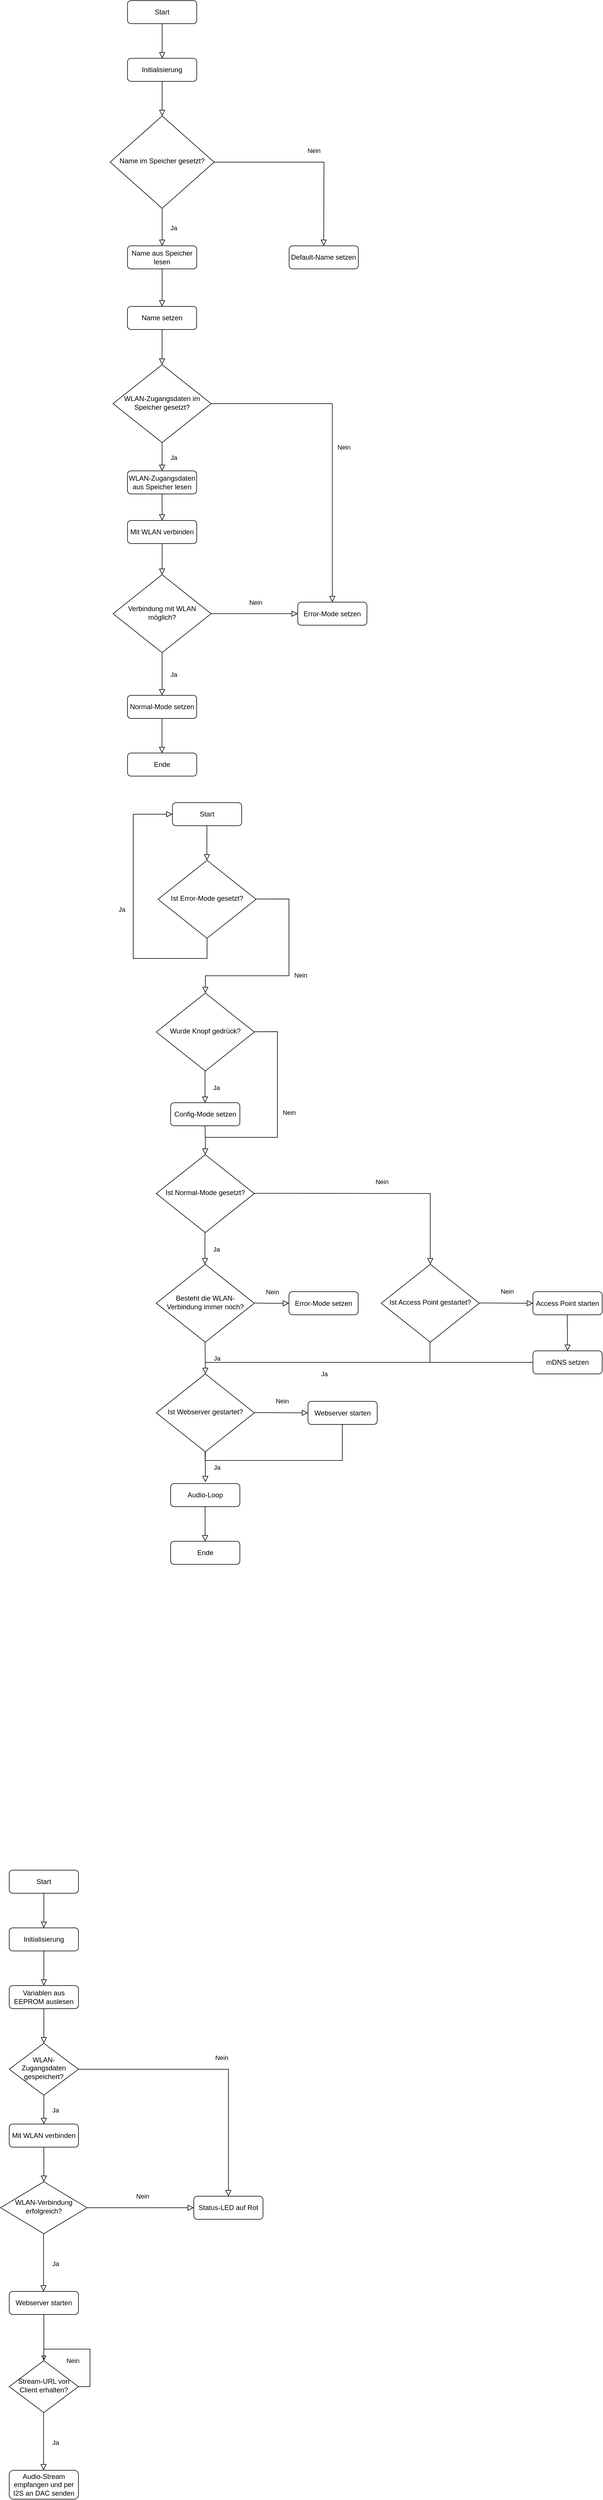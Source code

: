 <mxfile version="22.0.3" type="device">
  <diagram id="C5RBs43oDa-KdzZeNtuy" name="Page-1">
    <mxGraphModel dx="2333" dy="3718" grid="1" gridSize="10" guides="1" tooltips="1" connect="1" arrows="1" fold="1" page="1" pageScale="1" pageWidth="827" pageHeight="1169" math="0" shadow="0">
      <root>
        <mxCell id="WIyWlLk6GJQsqaUBKTNV-0" />
        <mxCell id="WIyWlLk6GJQsqaUBKTNV-1" parent="WIyWlLk6GJQsqaUBKTNV-0" />
        <mxCell id="WIyWlLk6GJQsqaUBKTNV-2" value="" style="rounded=0;html=1;jettySize=auto;orthogonalLoop=1;fontSize=11;endArrow=block;endFill=0;endSize=8;strokeWidth=1;shadow=0;labelBackgroundColor=none;edgeStyle=orthogonalEdgeStyle;entryX=0.5;entryY=0;entryDx=0;entryDy=0;" parent="WIyWlLk6GJQsqaUBKTNV-1" source="WIyWlLk6GJQsqaUBKTNV-3" target="NoUdIXCvbO5CBjFVfiQf-2" edge="1">
          <mxGeometry relative="1" as="geometry">
            <mxPoint x="125" y="1810" as="targetPoint" />
          </mxGeometry>
        </mxCell>
        <mxCell id="WIyWlLk6GJQsqaUBKTNV-3" value="Initialisierung" style="rounded=1;whiteSpace=wrap;html=1;fontSize=12;glass=0;strokeWidth=1;shadow=0;" parent="WIyWlLk6GJQsqaUBKTNV-1" vertex="1">
          <mxGeometry x="65" y="1680" width="120" height="40" as="geometry" />
        </mxCell>
        <mxCell id="WIyWlLk6GJQsqaUBKTNV-5" value="Nein" style="edgeStyle=orthogonalEdgeStyle;rounded=0;html=1;jettySize=auto;orthogonalLoop=1;fontSize=11;endArrow=block;endFill=0;endSize=8;strokeWidth=1;shadow=0;labelBackgroundColor=none;entryX=0.5;entryY=0;entryDx=0;entryDy=0;" parent="WIyWlLk6GJQsqaUBKTNV-1" source="WIyWlLk6GJQsqaUBKTNV-6" target="NoUdIXCvbO5CBjFVfiQf-26" edge="1">
          <mxGeometry x="0.032" y="20" relative="1" as="geometry">
            <mxPoint as="offset" />
            <mxPoint x="435.067" y="2070" as="targetPoint" />
          </mxGeometry>
        </mxCell>
        <mxCell id="WIyWlLk6GJQsqaUBKTNV-6" value="WLAN- Zugangsdaten gespeichert?" style="rhombus;whiteSpace=wrap;html=1;shadow=0;fontFamily=Helvetica;fontSize=12;align=center;strokeWidth=1;spacing=6;spacingTop=-4;" parent="WIyWlLk6GJQsqaUBKTNV-1" vertex="1">
          <mxGeometry x="65" y="1880" width="120" height="90" as="geometry" />
        </mxCell>
        <mxCell id="NoUdIXCvbO5CBjFVfiQf-2" value="Variablen aus EEPROM auslesen" style="rounded=1;whiteSpace=wrap;html=1;fontSize=12;glass=0;strokeWidth=1;shadow=0;" parent="WIyWlLk6GJQsqaUBKTNV-1" vertex="1">
          <mxGeometry x="65" y="1780" width="120" height="40" as="geometry" />
        </mxCell>
        <mxCell id="NoUdIXCvbO5CBjFVfiQf-8" value="" style="rounded=0;html=1;jettySize=auto;orthogonalLoop=1;fontSize=11;endArrow=block;endFill=0;endSize=8;strokeWidth=1;shadow=0;labelBackgroundColor=none;edgeStyle=orthogonalEdgeStyle;entryX=0.5;entryY=0;entryDx=0;entryDy=0;" parent="WIyWlLk6GJQsqaUBKTNV-1" edge="1">
          <mxGeometry relative="1" as="geometry">
            <mxPoint x="125" y="1820" as="sourcePoint" />
            <mxPoint x="125" y="1880" as="targetPoint" />
          </mxGeometry>
        </mxCell>
        <mxCell id="NoUdIXCvbO5CBjFVfiQf-14" value="Mit WLAN verbinden" style="rounded=1;whiteSpace=wrap;html=1;fontSize=12;glass=0;strokeWidth=1;shadow=0;" parent="WIyWlLk6GJQsqaUBKTNV-1" vertex="1">
          <mxGeometry x="65" y="2020" width="120" height="40" as="geometry" />
        </mxCell>
        <mxCell id="NoUdIXCvbO5CBjFVfiQf-16" value="Ja" style="edgeStyle=orthogonalEdgeStyle;rounded=0;html=1;jettySize=auto;orthogonalLoop=1;fontSize=11;endArrow=block;endFill=0;endSize=8;strokeWidth=1;shadow=0;labelBackgroundColor=none;exitX=0.5;exitY=1;exitDx=0;exitDy=0;entryX=0.5;entryY=0;entryDx=0;entryDy=0;" parent="WIyWlLk6GJQsqaUBKTNV-1" source="WIyWlLk6GJQsqaUBKTNV-6" target="NoUdIXCvbO5CBjFVfiQf-14" edge="1">
          <mxGeometry x="0.032" y="20" relative="1" as="geometry">
            <mxPoint as="offset" />
            <mxPoint x="115" y="2000" as="sourcePoint" />
            <mxPoint x="215" y="2145" as="targetPoint" />
          </mxGeometry>
        </mxCell>
        <mxCell id="NoUdIXCvbO5CBjFVfiQf-26" value="Status-LED auf Rot" style="rounded=1;whiteSpace=wrap;html=1;fontSize=12;glass=0;strokeWidth=1;shadow=0;" parent="WIyWlLk6GJQsqaUBKTNV-1" vertex="1">
          <mxGeometry x="385" y="2145" width="120" height="40" as="geometry" />
        </mxCell>
        <mxCell id="NoUdIXCvbO5CBjFVfiQf-29" value="" style="rounded=0;html=1;jettySize=auto;orthogonalLoop=1;fontSize=11;endArrow=block;endFill=0;endSize=8;strokeWidth=1;shadow=0;labelBackgroundColor=none;edgeStyle=orthogonalEdgeStyle;entryX=0.5;entryY=0;entryDx=0;entryDy=0;" parent="WIyWlLk6GJQsqaUBKTNV-1" edge="1">
          <mxGeometry relative="1" as="geometry">
            <mxPoint x="125" y="2060" as="sourcePoint" />
            <mxPoint x="125" y="2120" as="targetPoint" />
          </mxGeometry>
        </mxCell>
        <mxCell id="NoUdIXCvbO5CBjFVfiQf-40" value="Nein" style="edgeStyle=orthogonalEdgeStyle;rounded=0;html=1;jettySize=auto;orthogonalLoop=1;fontSize=11;endArrow=block;endFill=0;endSize=8;strokeWidth=1;shadow=0;labelBackgroundColor=none;entryX=0;entryY=0.5;entryDx=0;entryDy=0;" parent="WIyWlLk6GJQsqaUBKTNV-1" source="NoUdIXCvbO5CBjFVfiQf-41" target="NoUdIXCvbO5CBjFVfiQf-26" edge="1">
          <mxGeometry x="0.032" y="20" relative="1" as="geometry">
            <mxPoint as="offset" />
            <mxPoint x="285" y="2310" as="targetPoint" />
          </mxGeometry>
        </mxCell>
        <mxCell id="NoUdIXCvbO5CBjFVfiQf-41" value="WLAN-Verbindung erfolgreich?" style="rhombus;whiteSpace=wrap;html=1;shadow=0;fontFamily=Helvetica;fontSize=12;align=center;strokeWidth=1;spacing=6;spacingTop=-4;" parent="WIyWlLk6GJQsqaUBKTNV-1" vertex="1">
          <mxGeometry x="50" y="2120" width="150" height="90" as="geometry" />
        </mxCell>
        <mxCell id="f2kTeQApSR_eKl2B75hl-4" style="edgeStyle=orthogonalEdgeStyle;rounded=0;hachureGap=4;orthogonalLoop=1;jettySize=auto;html=1;entryX=0.5;entryY=0;entryDx=0;entryDy=0;fontFamily=Architects Daughter;fontSource=https%3A%2F%2Ffonts.googleapis.com%2Fcss%3Ffamily%3DArchitects%2BDaughter;fontSize=16;endArrow=block;endFill=0;" parent="WIyWlLk6GJQsqaUBKTNV-1" source="NoUdIXCvbO5CBjFVfiQf-45" edge="1">
          <mxGeometry relative="1" as="geometry">
            <mxPoint x="125" y="2430" as="targetPoint" />
          </mxGeometry>
        </mxCell>
        <mxCell id="NoUdIXCvbO5CBjFVfiQf-45" value="Webserver starten" style="rounded=1;whiteSpace=wrap;html=1;fontSize=12;glass=0;strokeWidth=1;shadow=0;" parent="WIyWlLk6GJQsqaUBKTNV-1" vertex="1">
          <mxGeometry x="65" y="2310" width="120" height="40" as="geometry" />
        </mxCell>
        <mxCell id="NoUdIXCvbO5CBjFVfiQf-47" value="Ja" style="edgeStyle=orthogonalEdgeStyle;rounded=0;html=1;jettySize=auto;orthogonalLoop=1;fontSize=11;endArrow=block;endFill=0;endSize=8;strokeWidth=1;shadow=0;labelBackgroundColor=none;exitX=0.5;exitY=1;exitDx=0;exitDy=0;entryX=0.5;entryY=0;entryDx=0;entryDy=0;" parent="WIyWlLk6GJQsqaUBKTNV-1" edge="1">
          <mxGeometry x="0.032" y="20" relative="1" as="geometry">
            <mxPoint as="offset" />
            <mxPoint x="124.5" y="2210" as="sourcePoint" />
            <mxPoint x="124.5" y="2310" as="targetPoint" />
          </mxGeometry>
        </mxCell>
        <mxCell id="f2kTeQApSR_eKl2B75hl-6" value="Stream-URL von Client erhalten?" style="rhombus;whiteSpace=wrap;html=1;shadow=0;fontFamily=Helvetica;fontSize=12;align=center;strokeWidth=1;spacing=6;spacingTop=-4;" parent="WIyWlLk6GJQsqaUBKTNV-1" vertex="1">
          <mxGeometry x="65" y="2430" width="120" height="90" as="geometry" />
        </mxCell>
        <mxCell id="f2kTeQApSR_eKl2B75hl-8" value="Nein" style="edgeStyle=orthogonalEdgeStyle;rounded=0;html=1;jettySize=auto;orthogonalLoop=1;fontSize=11;endArrow=none;endFill=0;endSize=8;strokeWidth=1;shadow=0;labelBackgroundColor=none;entryX=0.5;entryY=0;entryDx=0;entryDy=0;" parent="WIyWlLk6GJQsqaUBKTNV-1" target="f2kTeQApSR_eKl2B75hl-6" edge="1">
          <mxGeometry x="0.243" y="20" relative="1" as="geometry">
            <mxPoint as="offset" />
            <mxPoint x="405" y="2450" as="targetPoint" />
            <mxPoint x="185" y="2475" as="sourcePoint" />
            <Array as="points">
              <mxPoint x="205" y="2475" />
              <mxPoint x="205" y="2410" />
              <mxPoint x="125" y="2410" />
            </Array>
          </mxGeometry>
        </mxCell>
        <mxCell id="f2kTeQApSR_eKl2B75hl-10" value="Audio-Stream empfangen und per I2S an DAC senden" style="rounded=1;whiteSpace=wrap;html=1;fontSize=12;glass=0;strokeWidth=1;shadow=0;" parent="WIyWlLk6GJQsqaUBKTNV-1" vertex="1">
          <mxGeometry x="65" y="2620" width="120" height="50" as="geometry" />
        </mxCell>
        <mxCell id="f2kTeQApSR_eKl2B75hl-11" value="Ja" style="edgeStyle=orthogonalEdgeStyle;rounded=0;html=1;jettySize=auto;orthogonalLoop=1;fontSize=11;endArrow=block;endFill=0;endSize=8;strokeWidth=1;shadow=0;labelBackgroundColor=none;exitX=0.5;exitY=1;exitDx=0;exitDy=0;entryX=0.5;entryY=0;entryDx=0;entryDy=0;" parent="WIyWlLk6GJQsqaUBKTNV-1" edge="1">
          <mxGeometry x="0.032" y="20" relative="1" as="geometry">
            <mxPoint as="offset" />
            <mxPoint x="124.5" y="2520" as="sourcePoint" />
            <mxPoint x="124.5" y="2620" as="targetPoint" />
          </mxGeometry>
        </mxCell>
        <mxCell id="qmAoVKqce5lMV85SD938-1" value="Start" style="rounded=1;whiteSpace=wrap;html=1;fontSize=12;glass=0;strokeWidth=1;shadow=0;" vertex="1" parent="WIyWlLk6GJQsqaUBKTNV-1">
          <mxGeometry x="65" y="1580" width="120" height="40" as="geometry" />
        </mxCell>
        <mxCell id="qmAoVKqce5lMV85SD938-2" value="" style="rounded=0;html=1;jettySize=auto;orthogonalLoop=1;fontSize=11;endArrow=block;endFill=0;endSize=8;strokeWidth=1;shadow=0;labelBackgroundColor=none;edgeStyle=orthogonalEdgeStyle;entryX=0.5;entryY=0;entryDx=0;entryDy=0;exitX=0.5;exitY=1;exitDx=0;exitDy=0;" edge="1" parent="WIyWlLk6GJQsqaUBKTNV-1" source="qmAoVKqce5lMV85SD938-1" target="WIyWlLk6GJQsqaUBKTNV-3">
          <mxGeometry relative="1" as="geometry">
            <mxPoint x="135" y="1790" as="targetPoint" />
            <mxPoint x="135" y="1730" as="sourcePoint" />
          </mxGeometry>
        </mxCell>
        <mxCell id="qmAoVKqce5lMV85SD938-8" value="Nein" style="edgeStyle=orthogonalEdgeStyle;rounded=0;html=1;jettySize=auto;orthogonalLoop=1;fontSize=11;endArrow=block;endFill=0;endSize=8;strokeWidth=1;shadow=0;labelBackgroundColor=none;entryX=0.5;entryY=0;entryDx=0;entryDy=0;" edge="1" parent="WIyWlLk6GJQsqaUBKTNV-1" source="qmAoVKqce5lMV85SD938-9" target="qmAoVKqce5lMV85SD938-12">
          <mxGeometry x="0.031" y="20" relative="1" as="geometry">
            <mxPoint as="offset" />
            <mxPoint x="634.99" y="-719" as="targetPoint" />
          </mxGeometry>
        </mxCell>
        <mxCell id="qmAoVKqce5lMV85SD938-9" value="WLAN-Zugangsdaten im Speicher gesetzt?" style="rhombus;whiteSpace=wrap;html=1;shadow=0;fontFamily=Helvetica;fontSize=12;align=center;strokeWidth=1;spacing=6;spacingTop=-4;" vertex="1" parent="WIyWlLk6GJQsqaUBKTNV-1">
          <mxGeometry x="244.99" y="-1029" width="170" height="135" as="geometry" />
        </mxCell>
        <mxCell id="qmAoVKqce5lMV85SD938-10" value="Ja" style="edgeStyle=orthogonalEdgeStyle;rounded=0;html=1;jettySize=auto;orthogonalLoop=1;fontSize=11;endArrow=block;endFill=0;endSize=8;strokeWidth=1;shadow=0;labelBackgroundColor=none;exitX=0.5;exitY=1;exitDx=0;exitDy=0;entryX=0.5;entryY=0;entryDx=0;entryDy=0;" edge="1" parent="WIyWlLk6GJQsqaUBKTNV-1" source="qmAoVKqce5lMV85SD938-9" target="qmAoVKqce5lMV85SD938-11">
          <mxGeometry x="0.032" y="20" relative="1" as="geometry">
            <mxPoint as="offset" />
            <mxPoint x="304.99" y="-864" as="sourcePoint" />
            <mxPoint x="314.99" y="-844" as="targetPoint" />
          </mxGeometry>
        </mxCell>
        <mxCell id="qmAoVKqce5lMV85SD938-11" value="WLAN-Zugangsdaten aus Speicher lesen" style="rounded=1;whiteSpace=wrap;html=1;fontSize=12;glass=0;strokeWidth=1;shadow=0;" vertex="1" parent="WIyWlLk6GJQsqaUBKTNV-1">
          <mxGeometry x="269.99" y="-845" width="120" height="40" as="geometry" />
        </mxCell>
        <mxCell id="qmAoVKqce5lMV85SD938-12" value="Error-Mode setzen" style="rounded=1;whiteSpace=wrap;html=1;fontSize=12;glass=0;strokeWidth=1;shadow=0;" vertex="1" parent="WIyWlLk6GJQsqaUBKTNV-1">
          <mxGeometry x="565.24" y="-617.5" width="120" height="40" as="geometry" />
        </mxCell>
        <mxCell id="qmAoVKqce5lMV85SD938-14" value="Mit WLAN verbinden" style="rounded=1;whiteSpace=wrap;html=1;fontSize=12;glass=0;strokeWidth=1;shadow=0;" vertex="1" parent="WIyWlLk6GJQsqaUBKTNV-1">
          <mxGeometry x="270.12" y="-759" width="120" height="40" as="geometry" />
        </mxCell>
        <mxCell id="qmAoVKqce5lMV85SD938-15" value="Verbindung mit WLAN möglich?" style="rhombus;whiteSpace=wrap;html=1;shadow=0;fontFamily=Helvetica;fontSize=12;align=center;strokeWidth=1;spacing=6;spacingTop=-4;" vertex="1" parent="WIyWlLk6GJQsqaUBKTNV-1">
          <mxGeometry x="244.99" y="-665" width="170" height="135" as="geometry" />
        </mxCell>
        <mxCell id="qmAoVKqce5lMV85SD938-16" value="Ja" style="edgeStyle=orthogonalEdgeStyle;rounded=0;html=1;jettySize=auto;orthogonalLoop=1;fontSize=11;endArrow=block;endFill=0;endSize=8;strokeWidth=1;shadow=0;labelBackgroundColor=none;exitX=0.5;exitY=1;exitDx=0;exitDy=0;entryX=0.5;entryY=0;entryDx=0;entryDy=0;" edge="1" parent="WIyWlLk6GJQsqaUBKTNV-1" source="qmAoVKqce5lMV85SD938-15" target="qmAoVKqce5lMV85SD938-22">
          <mxGeometry x="0.032" y="20" relative="1" as="geometry">
            <mxPoint as="offset" />
            <mxPoint x="340.11" y="-865" as="sourcePoint" />
            <mxPoint x="330.11" y="-476" as="targetPoint" />
          </mxGeometry>
        </mxCell>
        <mxCell id="qmAoVKqce5lMV85SD938-17" value="Nein" style="edgeStyle=orthogonalEdgeStyle;rounded=0;html=1;jettySize=auto;orthogonalLoop=1;fontSize=11;endArrow=block;endFill=0;endSize=8;strokeWidth=1;shadow=0;labelBackgroundColor=none;entryX=0;entryY=0.5;entryDx=0;entryDy=0;exitX=1;exitY=0.5;exitDx=0;exitDy=0;" edge="1" parent="WIyWlLk6GJQsqaUBKTNV-1" source="qmAoVKqce5lMV85SD938-15" target="qmAoVKqce5lMV85SD938-12">
          <mxGeometry x="0.032" y="20" relative="1" as="geometry">
            <mxPoint as="offset" />
            <mxPoint x="635.11" y="-445" as="targetPoint" />
            <mxPoint x="425.11" y="-647" as="sourcePoint" />
          </mxGeometry>
        </mxCell>
        <mxCell id="qmAoVKqce5lMV85SD938-18" value="" style="rounded=0;html=1;jettySize=auto;orthogonalLoop=1;fontSize=11;endArrow=block;endFill=0;endSize=8;strokeWidth=1;shadow=0;labelBackgroundColor=none;edgeStyle=orthogonalEdgeStyle;exitX=0.5;exitY=1;exitDx=0;exitDy=0;entryX=0.5;entryY=0;entryDx=0;entryDy=0;" edge="1" parent="WIyWlLk6GJQsqaUBKTNV-1" source="qmAoVKqce5lMV85SD938-11" target="qmAoVKqce5lMV85SD938-14">
          <mxGeometry relative="1" as="geometry">
            <mxPoint x="315.11" y="-765" as="targetPoint" />
            <mxPoint x="155.11" y="-415" as="sourcePoint" />
          </mxGeometry>
        </mxCell>
        <mxCell id="qmAoVKqce5lMV85SD938-20" value="" style="rounded=0;html=1;jettySize=auto;orthogonalLoop=1;fontSize=11;endArrow=block;endFill=0;endSize=8;strokeWidth=1;shadow=0;labelBackgroundColor=none;edgeStyle=orthogonalEdgeStyle;exitX=0.5;exitY=1;exitDx=0;exitDy=0;entryX=0.5;entryY=0;entryDx=0;entryDy=0;" edge="1" parent="WIyWlLk6GJQsqaUBKTNV-1" source="qmAoVKqce5lMV85SD938-14" target="qmAoVKqce5lMV85SD938-15">
          <mxGeometry relative="1" as="geometry">
            <mxPoint x="329.11" y="-673" as="targetPoint" />
            <mxPoint x="329.11" y="-719" as="sourcePoint" />
          </mxGeometry>
        </mxCell>
        <mxCell id="qmAoVKqce5lMV85SD938-21" value="Ist Error-Mode gesetzt?" style="rhombus;whiteSpace=wrap;html=1;shadow=0;fontFamily=Helvetica;fontSize=12;align=center;strokeWidth=1;spacing=6;spacingTop=-4;" vertex="1" parent="WIyWlLk6GJQsqaUBKTNV-1">
          <mxGeometry x="323" y="-170" width="170" height="135" as="geometry" />
        </mxCell>
        <mxCell id="qmAoVKqce5lMV85SD938-22" value="Normal-Mode setzen" style="rounded=1;whiteSpace=wrap;html=1;fontSize=12;glass=0;strokeWidth=1;shadow=0;" vertex="1" parent="WIyWlLk6GJQsqaUBKTNV-1">
          <mxGeometry x="269.99" y="-456" width="120" height="40" as="geometry" />
        </mxCell>
        <mxCell id="qmAoVKqce5lMV85SD938-26" value="Nein" style="edgeStyle=orthogonalEdgeStyle;rounded=0;html=1;jettySize=auto;orthogonalLoop=1;fontSize=11;endArrow=block;endFill=0;endSize=8;strokeWidth=1;shadow=0;labelBackgroundColor=none;entryX=0.5;entryY=0;entryDx=0;entryDy=0;exitX=1;exitY=0.5;exitDx=0;exitDy=0;" edge="1" parent="WIyWlLk6GJQsqaUBKTNV-1" target="qmAoVKqce5lMV85SD938-58">
          <mxGeometry x="0.032" y="20" relative="1" as="geometry">
            <mxPoint as="offset" />
            <mxPoint x="635" y="-10" as="targetPoint" />
            <mxPoint x="493.12" y="-103.06" as="sourcePoint" />
            <Array as="points">
              <mxPoint x="550" y="-103" />
              <mxPoint x="550" y="30" />
              <mxPoint x="405" y="30" />
            </Array>
          </mxGeometry>
        </mxCell>
        <mxCell id="qmAoVKqce5lMV85SD938-29" value="Ja" style="edgeStyle=orthogonalEdgeStyle;rounded=0;html=1;jettySize=auto;orthogonalLoop=1;fontSize=11;endArrow=block;endFill=0;endSize=8;strokeWidth=1;shadow=0;labelBackgroundColor=none;entryX=0;entryY=0.5;entryDx=0;entryDy=0;exitX=0.5;exitY=1;exitDx=0;exitDy=0;" edge="1" parent="WIyWlLk6GJQsqaUBKTNV-1" source="qmAoVKqce5lMV85SD938-21" target="qmAoVKqce5lMV85SD938-68">
          <mxGeometry x="0.032" y="20" relative="1" as="geometry">
            <mxPoint as="offset" />
            <mxPoint x="440" as="sourcePoint" />
            <mxPoint x="407.47" y="20" as="targetPoint" />
            <Array as="points">
              <mxPoint x="408" />
              <mxPoint x="280" />
              <mxPoint x="280" y="-250" />
            </Array>
          </mxGeometry>
        </mxCell>
        <mxCell id="qmAoVKqce5lMV85SD938-32" value="Ist Normal-Mode gesetzt?" style="rhombus;whiteSpace=wrap;html=1;shadow=0;fontFamily=Helvetica;fontSize=12;align=center;strokeWidth=1;spacing=6;spacingTop=-4;" vertex="1" parent="WIyWlLk6GJQsqaUBKTNV-1">
          <mxGeometry x="319.88" y="340" width="170" height="135" as="geometry" />
        </mxCell>
        <mxCell id="qmAoVKqce5lMV85SD938-33" value="Nein" style="edgeStyle=orthogonalEdgeStyle;rounded=0;html=1;jettySize=auto;orthogonalLoop=1;fontSize=11;endArrow=block;endFill=0;endSize=8;strokeWidth=1;shadow=0;labelBackgroundColor=none;entryX=0.5;entryY=0;entryDx=0;entryDy=0;exitX=1;exitY=0.5;exitDx=0;exitDy=0;" edge="1" parent="WIyWlLk6GJQsqaUBKTNV-1" target="qmAoVKqce5lMV85SD938-44">
          <mxGeometry x="0.032" y="20" relative="1" as="geometry">
            <mxPoint as="offset" />
            <mxPoint x="742" y="442.5" as="targetPoint" />
            <mxPoint x="490" y="406.94" as="sourcePoint" />
          </mxGeometry>
        </mxCell>
        <mxCell id="qmAoVKqce5lMV85SD938-34" value="Ja" style="edgeStyle=orthogonalEdgeStyle;rounded=0;html=1;jettySize=auto;orthogonalLoop=1;fontSize=11;endArrow=block;endFill=0;endSize=8;strokeWidth=1;shadow=0;labelBackgroundColor=none;exitX=0.5;exitY=1;exitDx=0;exitDy=0;entryX=0.5;entryY=0;entryDx=0;entryDy=0;" edge="1" parent="WIyWlLk6GJQsqaUBKTNV-1">
          <mxGeometry x="0.032" y="20" relative="1" as="geometry">
            <mxPoint as="offset" />
            <mxPoint x="404.35" y="475" as="sourcePoint" />
            <mxPoint x="404.35" y="530" as="targetPoint" />
          </mxGeometry>
        </mxCell>
        <mxCell id="qmAoVKqce5lMV85SD938-37" value="Besteht die WLAN-Verbindung immer noch?" style="rhombus;whiteSpace=wrap;html=1;shadow=0;fontFamily=Helvetica;fontSize=12;align=center;strokeWidth=1;spacing=6;spacingTop=-4;" vertex="1" parent="WIyWlLk6GJQsqaUBKTNV-1">
          <mxGeometry x="319.88" y="530" width="170" height="135" as="geometry" />
        </mxCell>
        <mxCell id="qmAoVKqce5lMV85SD938-38" value="Ja" style="edgeStyle=orthogonalEdgeStyle;rounded=0;html=1;jettySize=auto;orthogonalLoop=1;fontSize=11;endArrow=block;endFill=0;endSize=8;strokeWidth=1;shadow=0;labelBackgroundColor=none;exitX=0.5;exitY=1;exitDx=0;exitDy=0;entryX=0.5;entryY=0;entryDx=0;entryDy=0;" edge="1" parent="WIyWlLk6GJQsqaUBKTNV-1" target="qmAoVKqce5lMV85SD938-52">
          <mxGeometry x="0.032" y="20" relative="1" as="geometry">
            <mxPoint as="offset" />
            <mxPoint x="404.38" y="665" as="sourcePoint" />
            <mxPoint x="404.38" y="720" as="targetPoint" />
          </mxGeometry>
        </mxCell>
        <mxCell id="qmAoVKqce5lMV85SD938-40" value="Error-Mode setzen" style="rounded=1;whiteSpace=wrap;html=1;fontSize=12;glass=0;strokeWidth=1;shadow=0;" vertex="1" parent="WIyWlLk6GJQsqaUBKTNV-1">
          <mxGeometry x="550" y="577.5" width="120" height="40" as="geometry" />
        </mxCell>
        <mxCell id="qmAoVKqce5lMV85SD938-44" value="Ist Access Point gestartet?" style="rhombus;whiteSpace=wrap;html=1;shadow=0;fontFamily=Helvetica;fontSize=12;align=center;strokeWidth=1;spacing=6;spacingTop=-4;" vertex="1" parent="WIyWlLk6GJQsqaUBKTNV-1">
          <mxGeometry x="710" y="530" width="170" height="135" as="geometry" />
        </mxCell>
        <mxCell id="qmAoVKqce5lMV85SD938-45" value="Ja" style="edgeStyle=orthogonalEdgeStyle;rounded=0;html=1;jettySize=auto;orthogonalLoop=1;fontSize=11;endArrow=none;endFill=0;endSize=8;strokeWidth=1;shadow=0;labelBackgroundColor=none;exitX=0.5;exitY=1;exitDx=0;exitDy=0;" edge="1" parent="WIyWlLk6GJQsqaUBKTNV-1">
          <mxGeometry x="0.032" y="20" relative="1" as="geometry">
            <mxPoint as="offset" />
            <mxPoint x="794.48" y="665" as="sourcePoint" />
            <mxPoint x="405" y="700" as="targetPoint" />
            <Array as="points">
              <mxPoint x="794" y="700" />
            </Array>
          </mxGeometry>
        </mxCell>
        <mxCell id="qmAoVKqce5lMV85SD938-46" value="Nein" style="edgeStyle=orthogonalEdgeStyle;rounded=0;html=1;jettySize=auto;orthogonalLoop=1;fontSize=11;endArrow=block;endFill=0;endSize=8;strokeWidth=1;shadow=0;labelBackgroundColor=none;entryX=0;entryY=0.5;entryDx=0;entryDy=0;exitX=1;exitY=0.5;exitDx=0;exitDy=0;" edge="1" parent="WIyWlLk6GJQsqaUBKTNV-1" target="qmAoVKqce5lMV85SD938-47">
          <mxGeometry x="0.032" y="20" relative="1" as="geometry">
            <mxPoint as="offset" />
            <mxPoint x="1030" y="597.02" as="targetPoint" />
            <mxPoint x="880" y="597.02" as="sourcePoint" />
          </mxGeometry>
        </mxCell>
        <mxCell id="qmAoVKqce5lMV85SD938-47" value="Access Point starten" style="rounded=1;whiteSpace=wrap;html=1;fontSize=12;glass=0;strokeWidth=1;shadow=0;" vertex="1" parent="WIyWlLk6GJQsqaUBKTNV-1">
          <mxGeometry x="973" y="577.5" width="120" height="40" as="geometry" />
        </mxCell>
        <mxCell id="qmAoVKqce5lMV85SD938-70" style="edgeStyle=orthogonalEdgeStyle;rounded=0;orthogonalLoop=1;jettySize=auto;html=1;endArrow=none;endFill=0;" edge="1" parent="WIyWlLk6GJQsqaUBKTNV-1" source="qmAoVKqce5lMV85SD938-48">
          <mxGeometry relative="1" as="geometry">
            <mxPoint x="790" y="700" as="targetPoint" />
          </mxGeometry>
        </mxCell>
        <mxCell id="qmAoVKqce5lMV85SD938-48" value="mDNS setzen" style="rounded=1;whiteSpace=wrap;html=1;fontSize=12;glass=0;strokeWidth=1;shadow=0;" vertex="1" parent="WIyWlLk6GJQsqaUBKTNV-1">
          <mxGeometry x="973" y="680" width="120" height="40" as="geometry" />
        </mxCell>
        <mxCell id="qmAoVKqce5lMV85SD938-49" value="" style="rounded=0;html=1;jettySize=auto;orthogonalLoop=1;fontSize=11;endArrow=block;endFill=0;endSize=8;strokeWidth=1;shadow=0;labelBackgroundColor=none;edgeStyle=orthogonalEdgeStyle;entryX=0.5;entryY=0;entryDx=0;entryDy=0;" edge="1" parent="WIyWlLk6GJQsqaUBKTNV-1" target="qmAoVKqce5lMV85SD938-48">
          <mxGeometry relative="1" as="geometry">
            <mxPoint x="1032.52" y="617.5" as="sourcePoint" />
            <mxPoint x="1032.52" y="677.5" as="targetPoint" />
          </mxGeometry>
        </mxCell>
        <mxCell id="qmAoVKqce5lMV85SD938-50" value="Nein" style="edgeStyle=orthogonalEdgeStyle;rounded=0;html=1;jettySize=auto;orthogonalLoop=1;fontSize=11;endArrow=block;endFill=0;endSize=8;strokeWidth=1;shadow=0;labelBackgroundColor=none;entryX=0;entryY=0.5;entryDx=0;entryDy=0;exitX=1;exitY=0.5;exitDx=0;exitDy=0;" edge="1" parent="WIyWlLk6GJQsqaUBKTNV-1" target="qmAoVKqce5lMV85SD938-40">
          <mxGeometry x="0.032" y="20" relative="1" as="geometry">
            <mxPoint as="offset" />
            <mxPoint x="640.13" y="597.12" as="targetPoint" />
            <mxPoint x="490.13" y="597.12" as="sourcePoint" />
          </mxGeometry>
        </mxCell>
        <mxCell id="qmAoVKqce5lMV85SD938-52" value="Ist Webserver gestartet?" style="rhombus;whiteSpace=wrap;html=1;shadow=0;fontFamily=Helvetica;fontSize=12;align=center;strokeWidth=1;spacing=6;spacingTop=-4;" vertex="1" parent="WIyWlLk6GJQsqaUBKTNV-1">
          <mxGeometry x="320" y="720" width="170" height="135" as="geometry" />
        </mxCell>
        <mxCell id="qmAoVKqce5lMV85SD938-53" value="Ja" style="edgeStyle=orthogonalEdgeStyle;rounded=0;html=1;jettySize=auto;orthogonalLoop=1;fontSize=11;endArrow=block;endFill=0;endSize=8;strokeWidth=1;shadow=0;labelBackgroundColor=none;exitX=0.5;exitY=1;exitDx=0;exitDy=0;entryX=0.5;entryY=0;entryDx=0;entryDy=0;" edge="1" parent="WIyWlLk6GJQsqaUBKTNV-1">
          <mxGeometry x="0.032" y="20" relative="1" as="geometry">
            <mxPoint as="offset" />
            <mxPoint x="404.48" y="855" as="sourcePoint" />
            <mxPoint x="405.04" y="907.5" as="targetPoint" />
          </mxGeometry>
        </mxCell>
        <mxCell id="qmAoVKqce5lMV85SD938-54" value="Nein" style="edgeStyle=orthogonalEdgeStyle;rounded=0;html=1;jettySize=auto;orthogonalLoop=1;fontSize=11;endArrow=block;endFill=0;endSize=8;strokeWidth=1;shadow=0;labelBackgroundColor=none;entryX=0;entryY=0.5;entryDx=0;entryDy=0;exitX=1;exitY=0.5;exitDx=0;exitDy=0;" edge="1" parent="WIyWlLk6GJQsqaUBKTNV-1" target="qmAoVKqce5lMV85SD938-55">
          <mxGeometry x="0.032" y="20" relative="1" as="geometry">
            <mxPoint as="offset" />
            <mxPoint x="640" y="787.02" as="targetPoint" />
            <mxPoint x="490" y="787.02" as="sourcePoint" />
          </mxGeometry>
        </mxCell>
        <mxCell id="qmAoVKqce5lMV85SD938-55" value="Webserver starten" style="rounded=1;whiteSpace=wrap;html=1;fontSize=12;glass=0;strokeWidth=1;shadow=0;" vertex="1" parent="WIyWlLk6GJQsqaUBKTNV-1">
          <mxGeometry x="583" y="767.5" width="120" height="40" as="geometry" />
        </mxCell>
        <mxCell id="qmAoVKqce5lMV85SD938-57" value="" style="rounded=0;html=1;jettySize=auto;orthogonalLoop=1;fontSize=11;endArrow=none;endFill=0;endSize=8;strokeWidth=1;shadow=0;labelBackgroundColor=none;edgeStyle=orthogonalEdgeStyle;entryX=0.5;entryY=1;entryDx=0;entryDy=0;" edge="1" parent="WIyWlLk6GJQsqaUBKTNV-1" target="qmAoVKqce5lMV85SD938-52">
          <mxGeometry relative="1" as="geometry">
            <mxPoint x="642.52" y="807.5" as="sourcePoint" />
            <mxPoint x="410" y="890" as="targetPoint" />
            <Array as="points">
              <mxPoint x="643" y="870" />
              <mxPoint x="405" y="870" />
            </Array>
          </mxGeometry>
        </mxCell>
        <mxCell id="qmAoVKqce5lMV85SD938-58" value="Wurde Knopf gedrück?" style="rhombus;whiteSpace=wrap;html=1;shadow=0;fontFamily=Helvetica;fontSize=12;align=center;strokeWidth=1;spacing=6;spacingTop=-4;" vertex="1" parent="WIyWlLk6GJQsqaUBKTNV-1">
          <mxGeometry x="320.0" y="60" width="170" height="135" as="geometry" />
        </mxCell>
        <mxCell id="qmAoVKqce5lMV85SD938-59" value="Nein" style="edgeStyle=orthogonalEdgeStyle;rounded=0;html=1;jettySize=auto;orthogonalLoop=1;fontSize=11;endArrow=none;endFill=0;endSize=8;strokeWidth=1;shadow=0;labelBackgroundColor=none;exitX=1;exitY=0.5;exitDx=0;exitDy=0;" edge="1" parent="WIyWlLk6GJQsqaUBKTNV-1">
          <mxGeometry x="0.032" y="20" relative="1" as="geometry">
            <mxPoint as="offset" />
            <mxPoint x="405" y="310" as="targetPoint" />
            <mxPoint x="490.12" y="126.94" as="sourcePoint" />
            <Array as="points">
              <mxPoint x="530" y="127" />
              <mxPoint x="530" y="310" />
            </Array>
          </mxGeometry>
        </mxCell>
        <mxCell id="qmAoVKqce5lMV85SD938-60" value="Config-Mode setzen" style="rounded=1;whiteSpace=wrap;html=1;fontSize=12;glass=0;strokeWidth=1;shadow=0;" vertex="1" parent="WIyWlLk6GJQsqaUBKTNV-1">
          <mxGeometry x="344.87" y="250" width="120" height="40" as="geometry" />
        </mxCell>
        <mxCell id="qmAoVKqce5lMV85SD938-61" value="Ja" style="edgeStyle=orthogonalEdgeStyle;rounded=0;html=1;jettySize=auto;orthogonalLoop=1;fontSize=11;endArrow=block;endFill=0;endSize=8;strokeWidth=1;shadow=0;labelBackgroundColor=none;exitX=0.5;exitY=1;exitDx=0;exitDy=0;entryX=0.5;entryY=0;entryDx=0;entryDy=0;" edge="1" parent="WIyWlLk6GJQsqaUBKTNV-1">
          <mxGeometry x="0.032" y="20" relative="1" as="geometry">
            <mxPoint as="offset" />
            <mxPoint x="404.47" y="195" as="sourcePoint" />
            <mxPoint x="404.47" y="250" as="targetPoint" />
          </mxGeometry>
        </mxCell>
        <mxCell id="qmAoVKqce5lMV85SD938-62" value="" style="rounded=0;html=1;jettySize=auto;orthogonalLoop=1;fontSize=11;endArrow=block;endFill=0;endSize=8;strokeWidth=1;shadow=0;labelBackgroundColor=none;edgeStyle=orthogonalEdgeStyle;exitX=0.5;exitY=1;exitDx=0;exitDy=0;entryX=0.5;entryY=0;entryDx=0;entryDy=0;" edge="1" parent="WIyWlLk6GJQsqaUBKTNV-1">
          <mxGeometry relative="1" as="geometry">
            <mxPoint x="404.87" y="340" as="targetPoint" />
            <mxPoint x="404.47" y="290" as="sourcePoint" />
          </mxGeometry>
        </mxCell>
        <mxCell id="qmAoVKqce5lMV85SD938-68" value="Start" style="rounded=1;whiteSpace=wrap;html=1;fontSize=12;glass=0;strokeWidth=1;shadow=0;" vertex="1" parent="WIyWlLk6GJQsqaUBKTNV-1">
          <mxGeometry x="348" y="-270" width="120" height="40" as="geometry" />
        </mxCell>
        <mxCell id="qmAoVKqce5lMV85SD938-71" value="Audio-Loop" style="rounded=1;whiteSpace=wrap;html=1;fontSize=12;glass=0;strokeWidth=1;shadow=0;" vertex="1" parent="WIyWlLk6GJQsqaUBKTNV-1">
          <mxGeometry x="344.87" y="910" width="120" height="40" as="geometry" />
        </mxCell>
        <mxCell id="qmAoVKqce5lMV85SD938-72" value="Ende" style="rounded=1;whiteSpace=wrap;html=1;fontSize=12;glass=0;strokeWidth=1;shadow=0;" vertex="1" parent="WIyWlLk6GJQsqaUBKTNV-1">
          <mxGeometry x="344.87" y="1010" width="120" height="40" as="geometry" />
        </mxCell>
        <mxCell id="qmAoVKqce5lMV85SD938-76" value="Name im Speicher gesetzt?" style="rhombus;whiteSpace=wrap;html=1;shadow=0;fontFamily=Helvetica;fontSize=12;align=center;strokeWidth=1;spacing=6;spacingTop=-4;" vertex="1" parent="WIyWlLk6GJQsqaUBKTNV-1">
          <mxGeometry x="240" y="-1460" width="180.25" height="160" as="geometry" />
        </mxCell>
        <mxCell id="qmAoVKqce5lMV85SD938-77" value="Ja" style="edgeStyle=orthogonalEdgeStyle;rounded=0;html=1;jettySize=auto;orthogonalLoop=1;fontSize=11;endArrow=block;endFill=0;endSize=8;strokeWidth=1;shadow=0;labelBackgroundColor=none;exitX=0.5;exitY=1;exitDx=0;exitDy=0;entryX=0.5;entryY=0;entryDx=0;entryDy=0;" edge="1" parent="WIyWlLk6GJQsqaUBKTNV-1" source="qmAoVKqce5lMV85SD938-76" target="qmAoVKqce5lMV85SD938-78">
          <mxGeometry x="0.032" y="20" relative="1" as="geometry">
            <mxPoint as="offset" />
            <mxPoint x="304.99" y="-1270" as="sourcePoint" />
            <mxPoint x="314.99" y="-1250" as="targetPoint" />
          </mxGeometry>
        </mxCell>
        <mxCell id="qmAoVKqce5lMV85SD938-78" value="Name aus Speicher lesen" style="rounded=1;whiteSpace=wrap;html=1;fontSize=12;glass=0;strokeWidth=1;shadow=0;" vertex="1" parent="WIyWlLk6GJQsqaUBKTNV-1">
          <mxGeometry x="270.12" y="-1235" width="120" height="40" as="geometry" />
        </mxCell>
        <mxCell id="qmAoVKqce5lMV85SD938-79" value="Name setzen" style="rounded=1;whiteSpace=wrap;html=1;fontSize=12;glass=0;strokeWidth=1;shadow=0;" vertex="1" parent="WIyWlLk6GJQsqaUBKTNV-1">
          <mxGeometry x="269.99" y="-1130" width="120" height="40" as="geometry" />
        </mxCell>
        <mxCell id="qmAoVKqce5lMV85SD938-81" value="Default-Name setzen" style="rounded=1;whiteSpace=wrap;html=1;fontSize=12;glass=0;strokeWidth=1;shadow=0;" vertex="1" parent="WIyWlLk6GJQsqaUBKTNV-1">
          <mxGeometry x="550.24" y="-1235" width="120" height="40" as="geometry" />
        </mxCell>
        <mxCell id="qmAoVKqce5lMV85SD938-82" value="Nein" style="edgeStyle=orthogonalEdgeStyle;rounded=0;html=1;jettySize=auto;orthogonalLoop=1;fontSize=11;endArrow=block;endFill=0;endSize=8;strokeWidth=1;shadow=0;labelBackgroundColor=none;entryX=0.5;entryY=0;entryDx=0;entryDy=0;exitX=1;exitY=0.5;exitDx=0;exitDy=0;" edge="1" parent="WIyWlLk6GJQsqaUBKTNV-1" source="qmAoVKqce5lMV85SD938-76">
          <mxGeometry x="0.031" y="20" relative="1" as="geometry">
            <mxPoint as="offset" />
            <mxPoint x="610.24" y="-1235" as="targetPoint" />
            <mxPoint x="614.99" y="-1360" as="sourcePoint" />
          </mxGeometry>
        </mxCell>
        <mxCell id="qmAoVKqce5lMV85SD938-86" value="" style="rounded=0;html=1;jettySize=auto;orthogonalLoop=1;fontSize=11;endArrow=block;endFill=0;endSize=8;strokeWidth=1;shadow=0;labelBackgroundColor=none;edgeStyle=orthogonalEdgeStyle;entryX=0.5;entryY=0;entryDx=0;entryDy=0;exitX=0.5;exitY=1;exitDx=0;exitDy=0;" edge="1" parent="WIyWlLk6GJQsqaUBKTNV-1">
          <mxGeometry relative="1" as="geometry">
            <mxPoint x="407.7" y="-170" as="targetPoint" />
            <mxPoint x="407.7" y="-230" as="sourcePoint" />
          </mxGeometry>
        </mxCell>
        <mxCell id="qmAoVKqce5lMV85SD938-87" value="" style="rounded=0;html=1;jettySize=auto;orthogonalLoop=1;fontSize=11;endArrow=block;endFill=0;endSize=8;strokeWidth=1;shadow=0;labelBackgroundColor=none;edgeStyle=orthogonalEdgeStyle;entryX=0.5;entryY=0;entryDx=0;entryDy=0;exitX=0.5;exitY=1;exitDx=0;exitDy=0;" edge="1" parent="WIyWlLk6GJQsqaUBKTNV-1" source="qmAoVKqce5lMV85SD938-78" target="qmAoVKqce5lMV85SD938-79">
          <mxGeometry relative="1" as="geometry">
            <mxPoint x="329.5" y="-1135" as="targetPoint" />
            <mxPoint x="329.5" y="-1195" as="sourcePoint" />
          </mxGeometry>
        </mxCell>
        <mxCell id="qmAoVKqce5lMV85SD938-90" value="" style="rounded=0;html=1;jettySize=auto;orthogonalLoop=1;fontSize=11;endArrow=block;endFill=0;endSize=8;strokeWidth=1;shadow=0;labelBackgroundColor=none;edgeStyle=orthogonalEdgeStyle;entryX=0.5;entryY=0;entryDx=0;entryDy=0;exitX=0.5;exitY=1;exitDx=0;exitDy=0;" edge="1" parent="WIyWlLk6GJQsqaUBKTNV-1" source="qmAoVKqce5lMV85SD938-79" target="qmAoVKqce5lMV85SD938-9">
          <mxGeometry relative="1" as="geometry">
            <mxPoint x="329.74" y="-1025" as="targetPoint" />
            <mxPoint x="329.74" y="-1090" as="sourcePoint" />
          </mxGeometry>
        </mxCell>
        <mxCell id="qmAoVKqce5lMV85SD938-92" value="" style="rounded=0;html=1;jettySize=auto;orthogonalLoop=1;fontSize=11;endArrow=block;endFill=0;endSize=8;strokeWidth=1;shadow=0;labelBackgroundColor=none;edgeStyle=orthogonalEdgeStyle;entryX=0.5;entryY=0;entryDx=0;entryDy=0;" edge="1" parent="WIyWlLk6GJQsqaUBKTNV-1" source="qmAoVKqce5lMV85SD938-93">
          <mxGeometry relative="1" as="geometry">
            <mxPoint x="330.13" y="-1460" as="targetPoint" />
          </mxGeometry>
        </mxCell>
        <mxCell id="qmAoVKqce5lMV85SD938-93" value="Initialisierung" style="rounded=1;whiteSpace=wrap;html=1;fontSize=12;glass=0;strokeWidth=1;shadow=0;" vertex="1" parent="WIyWlLk6GJQsqaUBKTNV-1">
          <mxGeometry x="270.13" y="-1560" width="120" height="40" as="geometry" />
        </mxCell>
        <mxCell id="qmAoVKqce5lMV85SD938-94" value="Start" style="rounded=1;whiteSpace=wrap;html=1;fontSize=12;glass=0;strokeWidth=1;shadow=0;" vertex="1" parent="WIyWlLk6GJQsqaUBKTNV-1">
          <mxGeometry x="270.13" y="-1660" width="120" height="40" as="geometry" />
        </mxCell>
        <mxCell id="qmAoVKqce5lMV85SD938-95" value="" style="rounded=0;html=1;jettySize=auto;orthogonalLoop=1;fontSize=11;endArrow=block;endFill=0;endSize=8;strokeWidth=1;shadow=0;labelBackgroundColor=none;edgeStyle=orthogonalEdgeStyle;entryX=0.5;entryY=0;entryDx=0;entryDy=0;exitX=0.5;exitY=1;exitDx=0;exitDy=0;" edge="1" parent="WIyWlLk6GJQsqaUBKTNV-1" source="qmAoVKqce5lMV85SD938-94" target="qmAoVKqce5lMV85SD938-93">
          <mxGeometry relative="1" as="geometry">
            <mxPoint x="340.13" y="-1450" as="targetPoint" />
            <mxPoint x="340.13" y="-1510" as="sourcePoint" />
          </mxGeometry>
        </mxCell>
        <mxCell id="qmAoVKqce5lMV85SD938-98" value="" style="rounded=0;html=1;jettySize=auto;orthogonalLoop=1;fontSize=11;endArrow=block;endFill=0;endSize=8;strokeWidth=1;shadow=0;labelBackgroundColor=none;edgeStyle=orthogonalEdgeStyle;entryX=0.5;entryY=0;entryDx=0;entryDy=0;exitX=0.5;exitY=1;exitDx=0;exitDy=0;" edge="1" parent="WIyWlLk6GJQsqaUBKTNV-1">
          <mxGeometry relative="1" as="geometry">
            <mxPoint x="404.58" y="1010" as="targetPoint" />
            <mxPoint x="404.58" y="950" as="sourcePoint" />
          </mxGeometry>
        </mxCell>
        <mxCell id="qmAoVKqce5lMV85SD938-99" value="Ende" style="rounded=1;whiteSpace=wrap;html=1;fontSize=12;glass=0;strokeWidth=1;shadow=0;" vertex="1" parent="WIyWlLk6GJQsqaUBKTNV-1">
          <mxGeometry x="270.13" y="-356" width="120" height="40" as="geometry" />
        </mxCell>
        <mxCell id="qmAoVKqce5lMV85SD938-100" value="" style="rounded=0;html=1;jettySize=auto;orthogonalLoop=1;fontSize=11;endArrow=block;endFill=0;endSize=8;strokeWidth=1;shadow=0;labelBackgroundColor=none;edgeStyle=orthogonalEdgeStyle;entryX=0.5;entryY=0;entryDx=0;entryDy=0;exitX=0.5;exitY=1;exitDx=0;exitDy=0;" edge="1" parent="WIyWlLk6GJQsqaUBKTNV-1">
          <mxGeometry relative="1" as="geometry">
            <mxPoint x="329.84" y="-356" as="targetPoint" />
            <mxPoint x="329.84" y="-416" as="sourcePoint" />
          </mxGeometry>
        </mxCell>
      </root>
    </mxGraphModel>
  </diagram>
</mxfile>
